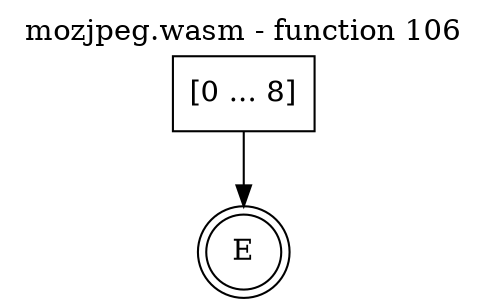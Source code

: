 digraph finite_state_machine {
    label = "mozjpeg.wasm - function 106"
    labelloc =  t
    labelfontsize = 16
    labelfontcolor = black
    labelfontname = "Helvetica"
    node [shape = doublecircle]; E ;
    node [shape = box];
    node [shape=box, color=black, style=solid] 0[label="[0 ... 8]"]
    0 -> E;
}
